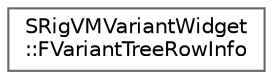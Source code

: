 digraph "Graphical Class Hierarchy"
{
 // INTERACTIVE_SVG=YES
 // LATEX_PDF_SIZE
  bgcolor="transparent";
  edge [fontname=Helvetica,fontsize=10,labelfontname=Helvetica,labelfontsize=10];
  node [fontname=Helvetica,fontsize=10,shape=box,height=0.2,width=0.4];
  rankdir="LR";
  Node0 [id="Node000000",label="SRigVMVariantWidget\l::FVariantTreeRowInfo",height=0.2,width=0.4,color="grey40", fillcolor="white", style="filled",URL="$d0/d8f/structSRigVMVariantWidget_1_1FVariantTreeRowInfo.html",tooltip=" "];
}
